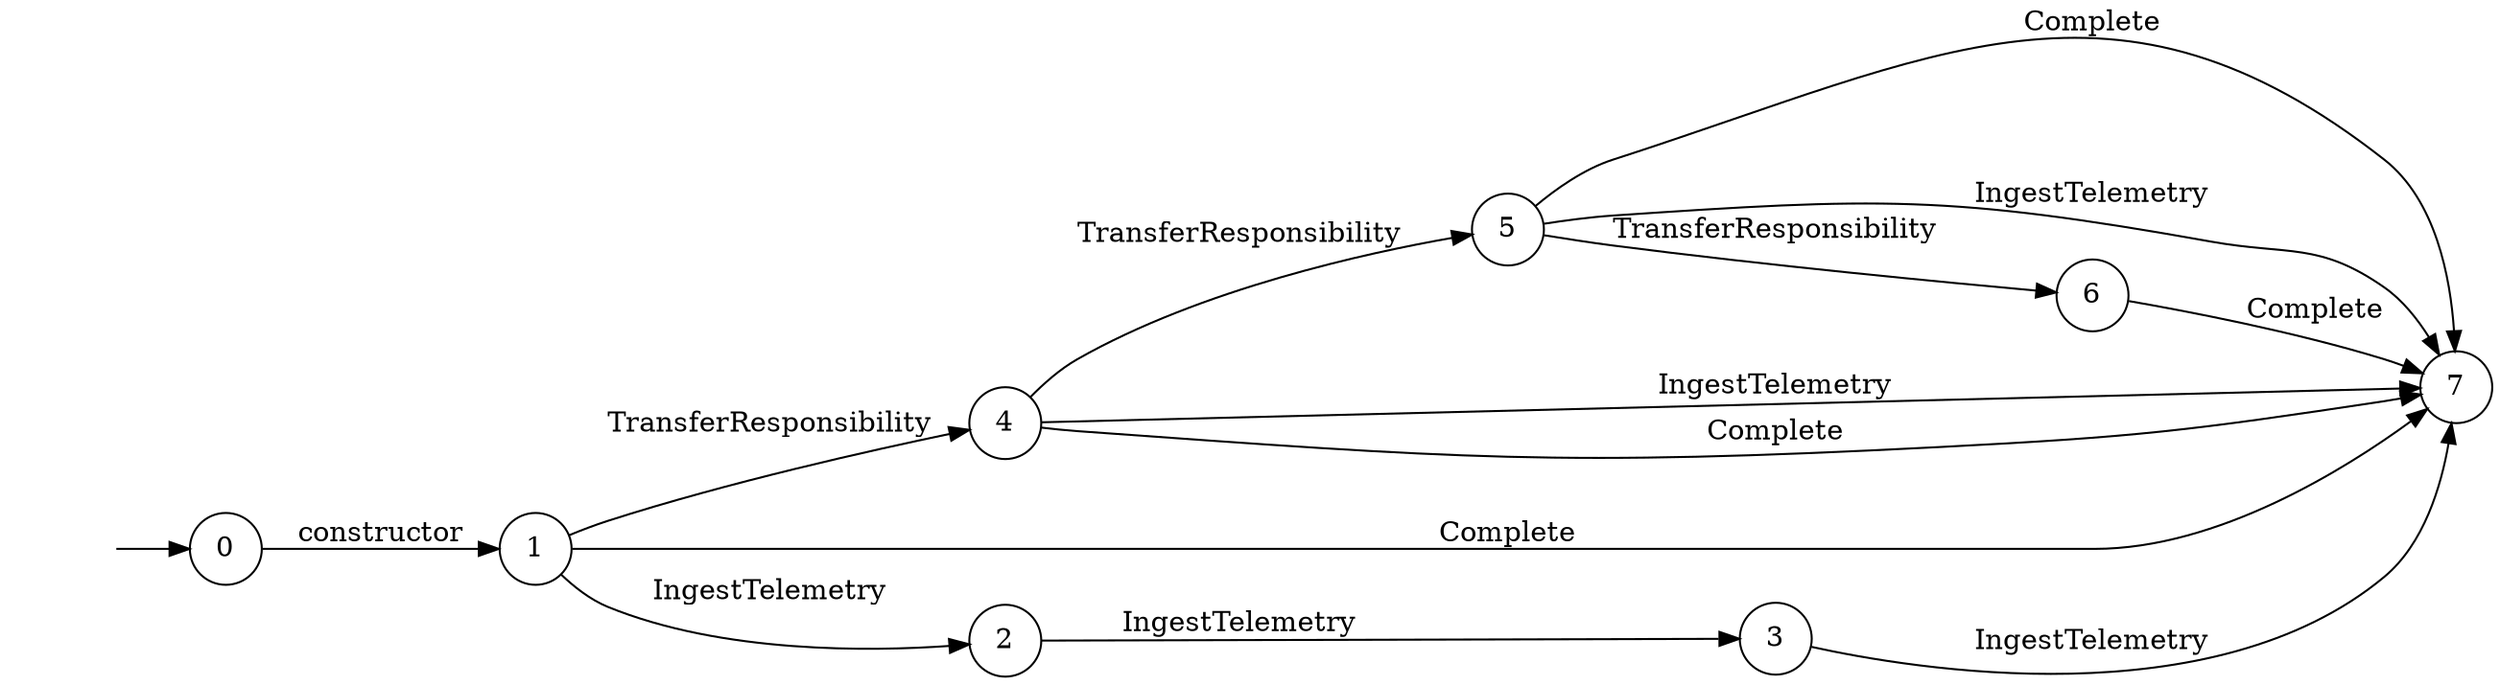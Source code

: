 digraph "Dapp-Automata-data/fuzzer/testnetdata-model-rq1-fix/RefrigeratedTransportation/Ktail-2" {
	graph [rankdir=LR]
	"" [label="" shape=plaintext]
	4 [label=4 shape=circle]
	5 [label=5 shape=circle]
	7 [label=7 shape=circle]
	3 [label=3 shape=circle]
	6 [label=6 shape=circle]
	0 [label=0 shape=circle]
	2 [label=2 shape=circle]
	1 [label=1 shape=circle]
	"" -> 0 [label=""]
	0 -> 1 [label=constructor]
	1 -> 2 [label=IngestTelemetry]
	1 -> 4 [label=TransferResponsibility]
	1 -> 7 [label=Complete]
	2 -> 3 [label=IngestTelemetry]
	4 -> 5 [label=TransferResponsibility]
	4 -> 7 [label=IngestTelemetry]
	4 -> 7 [label=Complete]
	5 -> 6 [label=TransferResponsibility]
	5 -> 7 [label=Complete]
	5 -> 7 [label=IngestTelemetry]
	6 -> 7 [label=Complete]
	3 -> 7 [label=IngestTelemetry]
}
